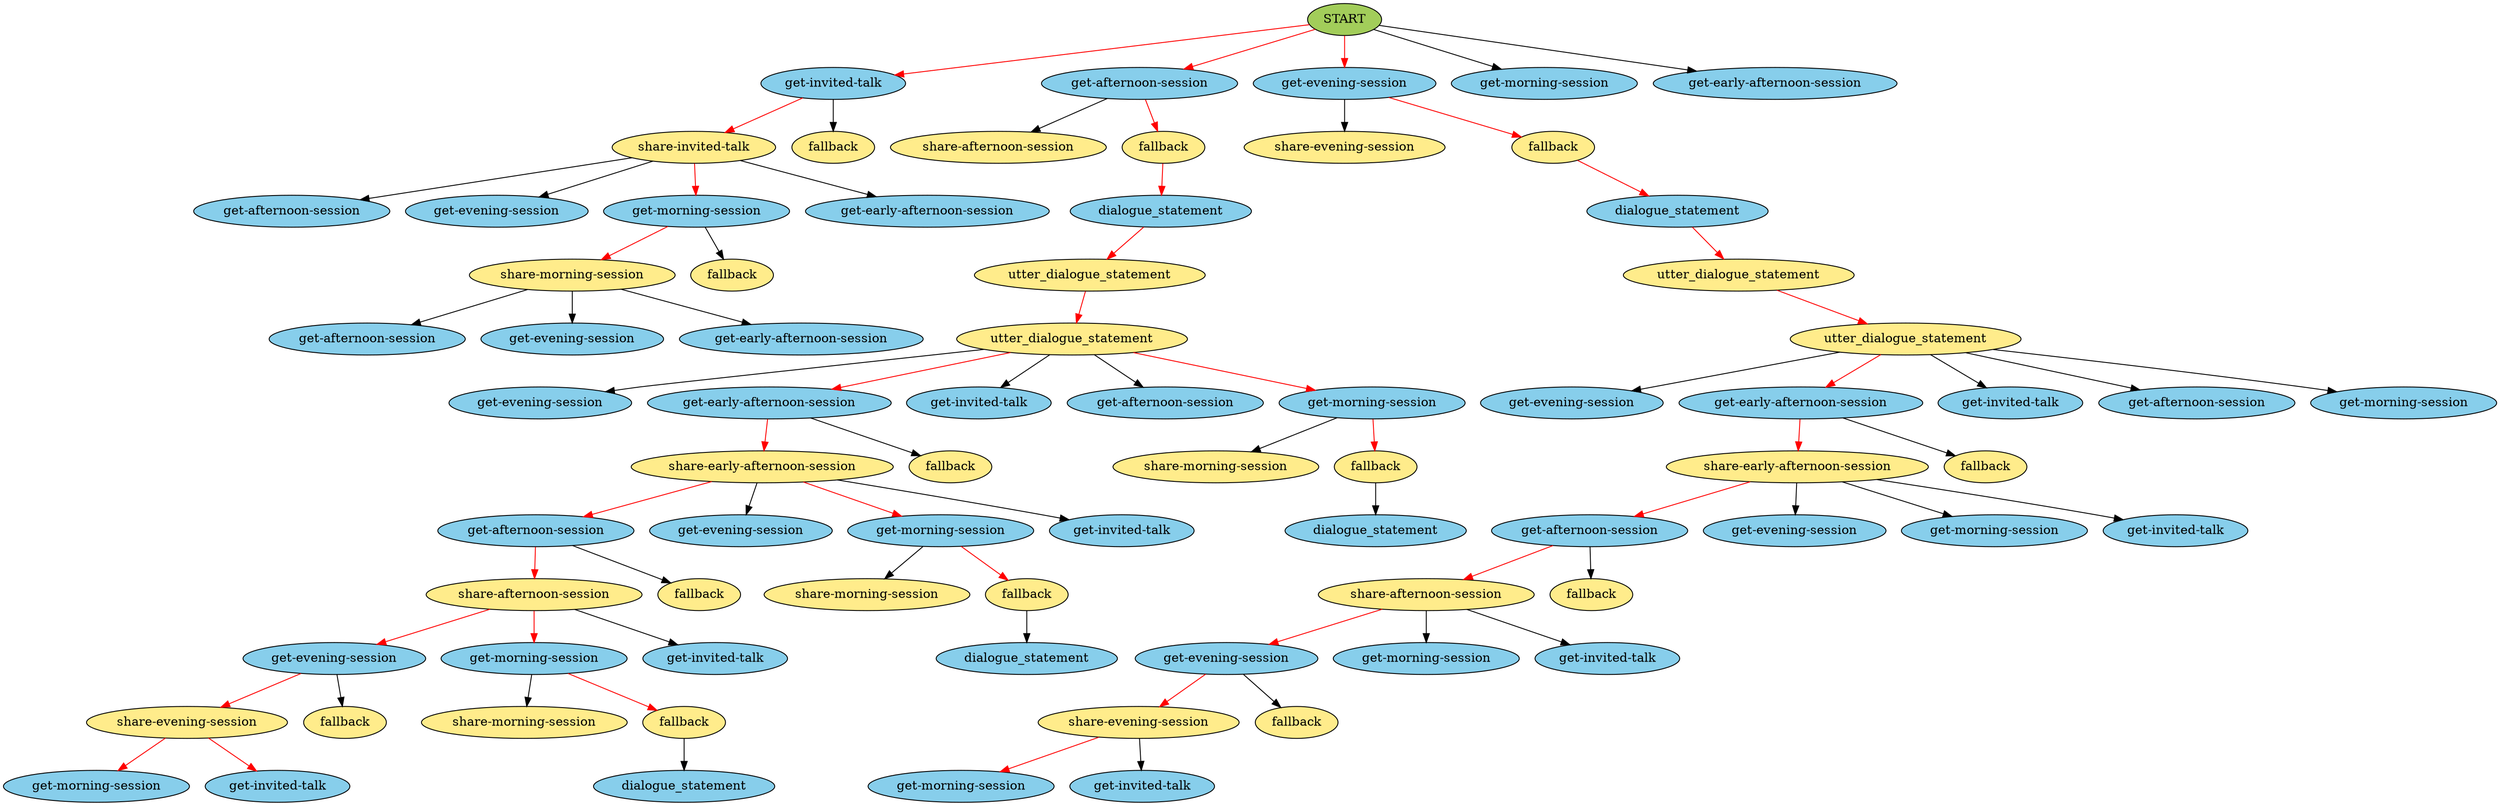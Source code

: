 digraph {
	0 [label=START fillcolor=darkolivegreen3 style=filled]
	1 [label="get-invited-talk" fillcolor=skyblue style=filled]
	0 -> 1 [color=red]
	2 [label="get-afternoon-session" fillcolor=skyblue style=filled]
	0 -> 2 [color=red]
	3 [label="get-evening-session" fillcolor=skyblue style=filled]
	0 -> 3 [color=red]
	4 [label="get-morning-session" fillcolor=skyblue style=filled]
	0 -> 4 [color=black]
	5 [label="get-early-afternoon-session" fillcolor=skyblue style=filled]
	0 -> 5 [color=black]
	6 [label="share-invited-talk" fillcolor=lightgoldenrod1 style=filled]
	1 -> 6 [color=red]
	7 [label=fallback fillcolor=lightgoldenrod1 style=filled]
	1 -> 7 [color=black]
	8 [label="share-afternoon-session" fillcolor=lightgoldenrod1 style=filled]
	2 -> 8 [color=black]
	9 [label=fallback fillcolor=lightgoldenrod1 style=filled]
	2 -> 9 [color=red]
	10 [label="share-evening-session" fillcolor=lightgoldenrod1 style=filled]
	3 -> 10 [color=black]
	11 [label=fallback fillcolor=lightgoldenrod1 style=filled]
	3 -> 11 [color=red]
	12 [label="get-afternoon-session" fillcolor=skyblue style=filled]
	6 -> 12 [color=black]
	13 [label="get-evening-session" fillcolor=skyblue style=filled]
	6 -> 13 [color=black]
	14 [label="get-morning-session" fillcolor=skyblue style=filled]
	6 -> 14 [color=red]
	15 [label="get-early-afternoon-session" fillcolor=skyblue style=filled]
	6 -> 15 [color=black]
	16 [label=dialogue_statement fillcolor=skyblue style=filled]
	9 -> 16 [color=red]
	17 [label=dialogue_statement fillcolor=skyblue style=filled]
	11 -> 17 [color=red]
	18 [label=utter_dialogue_statement fillcolor=lightgoldenrod1 style=filled]
	16 -> 18 [color=red]
	19 [label=utter_dialogue_statement fillcolor=lightgoldenrod1 style=filled]
	17 -> 19 [color=red]
	20 [label=utter_dialogue_statement fillcolor=lightgoldenrod1 style=filled]
	18 -> 20 [color=red]
	21 [label=utter_dialogue_statement fillcolor=lightgoldenrod1 style=filled]
	19 -> 21 [color=red]
	22 [label="share-morning-session" fillcolor=lightgoldenrod1 style=filled]
	14 -> 22 [color=red]
	23 [label=fallback fillcolor=lightgoldenrod1 style=filled]
	14 -> 23 [color=black]
	24 [label="get-evening-session" fillcolor=skyblue style=filled]
	20 -> 24 [color=black]
	25 [label="get-early-afternoon-session" fillcolor=skyblue style=filled]
	20 -> 25 [color=red]
	26 [label="get-invited-talk" fillcolor=skyblue style=filled]
	20 -> 26 [color=black]
	27 [label="get-afternoon-session" fillcolor=skyblue style=filled]
	20 -> 27 [color=black]
	28 [label="get-morning-session" fillcolor=skyblue style=filled]
	20 -> 28 [color=red]
	29 [label="get-evening-session" fillcolor=skyblue style=filled]
	21 -> 29 [color=black]
	30 [label="get-early-afternoon-session" fillcolor=skyblue style=filled]
	21 -> 30 [color=red]
	31 [label="get-invited-talk" fillcolor=skyblue style=filled]
	21 -> 31 [color=black]
	32 [label="get-afternoon-session" fillcolor=skyblue style=filled]
	21 -> 32 [color=black]
	33 [label="get-morning-session" fillcolor=skyblue style=filled]
	21 -> 33 [color=black]
	34 [label="get-afternoon-session" fillcolor=skyblue style=filled]
	22 -> 34 [color=black]
	35 [label="get-evening-session" fillcolor=skyblue style=filled]
	22 -> 35 [color=black]
	36 [label="get-early-afternoon-session" fillcolor=skyblue style=filled]
	22 -> 36 [color=black]
	37 [label="share-early-afternoon-session" fillcolor=lightgoldenrod1 style=filled]
	25 -> 37 [color=red]
	38 [label=fallback fillcolor=lightgoldenrod1 style=filled]
	25 -> 38 [color=black]
	39 [label="share-morning-session" fillcolor=lightgoldenrod1 style=filled]
	28 -> 39 [color=black]
	40 [label=fallback fillcolor=lightgoldenrod1 style=filled]
	28 -> 40 [color=red]
	41 [label="share-early-afternoon-session" fillcolor=lightgoldenrod1 style=filled]
	30 -> 41 [color=red]
	42 [label=fallback fillcolor=lightgoldenrod1 style=filled]
	30 -> 42 [color=black]
	43 [label="get-afternoon-session" fillcolor=skyblue style=filled]
	37 -> 43 [color=red]
	44 [label="get-evening-session" fillcolor=skyblue style=filled]
	37 -> 44 [color=black]
	45 [label="get-morning-session" fillcolor=skyblue style=filled]
	37 -> 45 [color=red]
	46 [label="get-invited-talk" fillcolor=skyblue style=filled]
	37 -> 46 [color=black]
	47 [label=dialogue_statement fillcolor=skyblue style=filled]
	40 -> 47 [color=black]
	48 [label="get-afternoon-session" fillcolor=skyblue style=filled]
	41 -> 48 [color=red]
	49 [label="get-evening-session" fillcolor=skyblue style=filled]
	41 -> 49 [color=black]
	50 [label="get-morning-session" fillcolor=skyblue style=filled]
	41 -> 50 [color=black]
	51 [label="get-invited-talk" fillcolor=skyblue style=filled]
	41 -> 51 [color=black]
	52 [label="share-afternoon-session" fillcolor=lightgoldenrod1 style=filled]
	43 -> 52 [color=red]
	53 [label=fallback fillcolor=lightgoldenrod1 style=filled]
	43 -> 53 [color=black]
	54 [label="share-afternoon-session" fillcolor=lightgoldenrod1 style=filled]
	48 -> 54 [color=red]
	55 [label=fallback fillcolor=lightgoldenrod1 style=filled]
	48 -> 55 [color=black]
	56 [label="share-morning-session" fillcolor=lightgoldenrod1 style=filled]
	45 -> 56 [color=black]
	57 [label=fallback fillcolor=lightgoldenrod1 style=filled]
	45 -> 57 [color=red]
	58 [label="get-evening-session" fillcolor=skyblue style=filled]
	52 -> 58 [color=red]
	59 [label="get-morning-session" fillcolor=skyblue style=filled]
	52 -> 59 [color=red]
	60 [label="get-invited-talk" fillcolor=skyblue style=filled]
	52 -> 60 [color=black]
	61 [label="get-evening-session" fillcolor=skyblue style=filled]
	54 -> 61 [color=red]
	62 [label="get-morning-session" fillcolor=skyblue style=filled]
	54 -> 62 [color=black]
	63 [label="get-invited-talk" fillcolor=skyblue style=filled]
	54 -> 63 [color=black]
	64 [label=dialogue_statement fillcolor=skyblue style=filled]
	57 -> 64 [color=black]
	65 [label="share-evening-session" fillcolor=lightgoldenrod1 style=filled]
	58 -> 65 [color=red]
	66 [label=fallback fillcolor=lightgoldenrod1 style=filled]
	58 -> 66 [color=black]
	67 [label="share-morning-session" fillcolor=lightgoldenrod1 style=filled]
	59 -> 67 [color=black]
	68 [label=fallback fillcolor=lightgoldenrod1 style=filled]
	59 -> 68 [color=red]
	69 [label="share-evening-session" fillcolor=lightgoldenrod1 style=filled]
	61 -> 69 [color=red]
	70 [label=fallback fillcolor=lightgoldenrod1 style=filled]
	61 -> 70 [color=black]
	71 [label="get-morning-session" fillcolor=skyblue style=filled]
	65 -> 71 [color=red]
	72 [label="get-invited-talk" fillcolor=skyblue style=filled]
	65 -> 72 [color=red]
	73 [label=dialogue_statement fillcolor=skyblue style=filled]
	68 -> 73 [color=black]
	74 [label="get-morning-session" fillcolor=skyblue style=filled]
	69 -> 74 [color=red]
	75 [label="get-invited-talk" fillcolor=skyblue style=filled]
	69 -> 75 [color=black]
}
